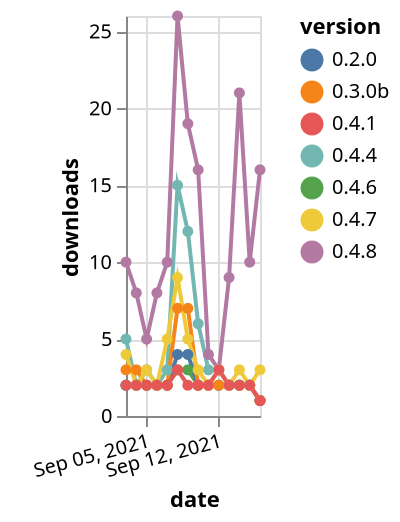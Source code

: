 {"$schema": "https://vega.github.io/schema/vega-lite/v5.json", "description": "A simple bar chart with embedded data.", "data": {"values": [{"date": "2021-09-03", "total": 2578, "delta": 2, "version": "0.4.6"}, {"date": "2021-09-04", "total": 2580, "delta": 2, "version": "0.4.6"}, {"date": "2021-09-05", "total": 2582, "delta": 2, "version": "0.4.6"}, {"date": "2021-09-06", "total": 2584, "delta": 2, "version": "0.4.6"}, {"date": "2021-09-07", "total": 2586, "delta": 2, "version": "0.4.6"}, {"date": "2021-09-08", "total": 2589, "delta": 3, "version": "0.4.6"}, {"date": "2021-09-09", "total": 2592, "delta": 3, "version": "0.4.6"}, {"date": "2021-09-10", "total": 2594, "delta": 2, "version": "0.4.6"}, {"date": "2021-09-11", "total": 2596, "delta": 2, "version": "0.4.6"}, {"date": "2021-09-12", "total": 2598, "delta": 2, "version": "0.4.6"}, {"date": "2021-09-13", "total": 2600, "delta": 2, "version": "0.4.6"}, {"date": "2021-09-14", "total": 2602, "delta": 2, "version": "0.4.6"}, {"date": "2021-09-15", "total": 2604, "delta": 2, "version": "0.4.6"}, {"date": "2021-09-16", "total": 2605, "delta": 1, "version": "0.4.6"}, {"date": "2021-09-03", "total": 3007, "delta": 2, "version": "0.2.0"}, {"date": "2021-09-04", "total": 3009, "delta": 2, "version": "0.2.0"}, {"date": "2021-09-05", "total": 3011, "delta": 2, "version": "0.2.0"}, {"date": "2021-09-06", "total": 3013, "delta": 2, "version": "0.2.0"}, {"date": "2021-09-07", "total": 3015, "delta": 2, "version": "0.2.0"}, {"date": "2021-09-08", "total": 3019, "delta": 4, "version": "0.2.0"}, {"date": "2021-09-09", "total": 3023, "delta": 4, "version": "0.2.0"}, {"date": "2021-09-10", "total": 3025, "delta": 2, "version": "0.2.0"}, {"date": "2021-09-11", "total": 3027, "delta": 2, "version": "0.2.0"}, {"date": "2021-09-12", "total": 3029, "delta": 2, "version": "0.2.0"}, {"date": "2021-09-13", "total": 3031, "delta": 2, "version": "0.2.0"}, {"date": "2021-09-14", "total": 3033, "delta": 2, "version": "0.2.0"}, {"date": "2021-09-15", "total": 3035, "delta": 2, "version": "0.2.0"}, {"date": "2021-09-16", "total": 3036, "delta": 1, "version": "0.2.0"}, {"date": "2021-09-03", "total": 3958, "delta": 5, "version": "0.4.4"}, {"date": "2021-09-04", "total": 3960, "delta": 2, "version": "0.4.4"}, {"date": "2021-09-05", "total": 3963, "delta": 3, "version": "0.4.4"}, {"date": "2021-09-06", "total": 3965, "delta": 2, "version": "0.4.4"}, {"date": "2021-09-07", "total": 3968, "delta": 3, "version": "0.4.4"}, {"date": "2021-09-08", "total": 3983, "delta": 15, "version": "0.4.4"}, {"date": "2021-09-09", "total": 3995, "delta": 12, "version": "0.4.4"}, {"date": "2021-09-10", "total": 4001, "delta": 6, "version": "0.4.4"}, {"date": "2021-09-11", "total": 4004, "delta": 3, "version": "0.4.4"}, {"date": "2021-09-12", "total": 4007, "delta": 3, "version": "0.4.4"}, {"date": "2021-09-13", "total": 4009, "delta": 2, "version": "0.4.4"}, {"date": "2021-09-14", "total": 4011, "delta": 2, "version": "0.4.4"}, {"date": "2021-09-15", "total": 4013, "delta": 2, "version": "0.4.4"}, {"date": "2021-09-16", "total": 4014, "delta": 1, "version": "0.4.4"}, {"date": "2021-09-03", "total": 4914, "delta": 3, "version": "0.3.0b"}, {"date": "2021-09-04", "total": 4917, "delta": 3, "version": "0.3.0b"}, {"date": "2021-09-05", "total": 4919, "delta": 2, "version": "0.3.0b"}, {"date": "2021-09-06", "total": 4921, "delta": 2, "version": "0.3.0b"}, {"date": "2021-09-07", "total": 4923, "delta": 2, "version": "0.3.0b"}, {"date": "2021-09-08", "total": 4930, "delta": 7, "version": "0.3.0b"}, {"date": "2021-09-09", "total": 4937, "delta": 7, "version": "0.3.0b"}, {"date": "2021-09-10", "total": 4939, "delta": 2, "version": "0.3.0b"}, {"date": "2021-09-11", "total": 4941, "delta": 2, "version": "0.3.0b"}, {"date": "2021-09-12", "total": 4943, "delta": 2, "version": "0.3.0b"}, {"date": "2021-09-13", "total": 4945, "delta": 2, "version": "0.3.0b"}, {"date": "2021-09-14", "total": 4947, "delta": 2, "version": "0.3.0b"}, {"date": "2021-09-15", "total": 4949, "delta": 2, "version": "0.3.0b"}, {"date": "2021-09-16", "total": 4950, "delta": 1, "version": "0.3.0b"}, {"date": "2021-09-03", "total": 7034, "delta": 10, "version": "0.4.8"}, {"date": "2021-09-04", "total": 7042, "delta": 8, "version": "0.4.8"}, {"date": "2021-09-05", "total": 7047, "delta": 5, "version": "0.4.8"}, {"date": "2021-09-06", "total": 7055, "delta": 8, "version": "0.4.8"}, {"date": "2021-09-07", "total": 7065, "delta": 10, "version": "0.4.8"}, {"date": "2021-09-08", "total": 7091, "delta": 26, "version": "0.4.8"}, {"date": "2021-09-09", "total": 7110, "delta": 19, "version": "0.4.8"}, {"date": "2021-09-10", "total": 7126, "delta": 16, "version": "0.4.8"}, {"date": "2021-09-11", "total": 7130, "delta": 4, "version": "0.4.8"}, {"date": "2021-09-12", "total": 7133, "delta": 3, "version": "0.4.8"}, {"date": "2021-09-13", "total": 7142, "delta": 9, "version": "0.4.8"}, {"date": "2021-09-14", "total": 7163, "delta": 21, "version": "0.4.8"}, {"date": "2021-09-15", "total": 7173, "delta": 10, "version": "0.4.8"}, {"date": "2021-09-16", "total": 7189, "delta": 16, "version": "0.4.8"}, {"date": "2021-09-03", "total": 5695, "delta": 4, "version": "0.4.7"}, {"date": "2021-09-04", "total": 5697, "delta": 2, "version": "0.4.7"}, {"date": "2021-09-05", "total": 5700, "delta": 3, "version": "0.4.7"}, {"date": "2021-09-06", "total": 5702, "delta": 2, "version": "0.4.7"}, {"date": "2021-09-07", "total": 5707, "delta": 5, "version": "0.4.7"}, {"date": "2021-09-08", "total": 5716, "delta": 9, "version": "0.4.7"}, {"date": "2021-09-09", "total": 5721, "delta": 5, "version": "0.4.7"}, {"date": "2021-09-10", "total": 5724, "delta": 3, "version": "0.4.7"}, {"date": "2021-09-11", "total": 5726, "delta": 2, "version": "0.4.7"}, {"date": "2021-09-12", "total": 5729, "delta": 3, "version": "0.4.7"}, {"date": "2021-09-13", "total": 5731, "delta": 2, "version": "0.4.7"}, {"date": "2021-09-14", "total": 5734, "delta": 3, "version": "0.4.7"}, {"date": "2021-09-15", "total": 5736, "delta": 2, "version": "0.4.7"}, {"date": "2021-09-16", "total": 5739, "delta": 3, "version": "0.4.7"}, {"date": "2021-09-03", "total": 2621, "delta": 2, "version": "0.4.1"}, {"date": "2021-09-04", "total": 2623, "delta": 2, "version": "0.4.1"}, {"date": "2021-09-05", "total": 2625, "delta": 2, "version": "0.4.1"}, {"date": "2021-09-06", "total": 2627, "delta": 2, "version": "0.4.1"}, {"date": "2021-09-07", "total": 2629, "delta": 2, "version": "0.4.1"}, {"date": "2021-09-08", "total": 2632, "delta": 3, "version": "0.4.1"}, {"date": "2021-09-09", "total": 2634, "delta": 2, "version": "0.4.1"}, {"date": "2021-09-10", "total": 2636, "delta": 2, "version": "0.4.1"}, {"date": "2021-09-11", "total": 2638, "delta": 2, "version": "0.4.1"}, {"date": "2021-09-12", "total": 2641, "delta": 3, "version": "0.4.1"}, {"date": "2021-09-13", "total": 2643, "delta": 2, "version": "0.4.1"}, {"date": "2021-09-14", "total": 2645, "delta": 2, "version": "0.4.1"}, {"date": "2021-09-15", "total": 2647, "delta": 2, "version": "0.4.1"}, {"date": "2021-09-16", "total": 2648, "delta": 1, "version": "0.4.1"}]}, "width": "container", "mark": {"type": "line", "point": {"filled": true}}, "encoding": {"x": {"field": "date", "type": "temporal", "timeUnit": "yearmonthdate", "title": "date", "axis": {"labelAngle": -15}}, "y": {"field": "delta", "type": "quantitative", "title": "downloads"}, "color": {"field": "version", "type": "nominal"}, "tooltip": {"field": "delta"}}}